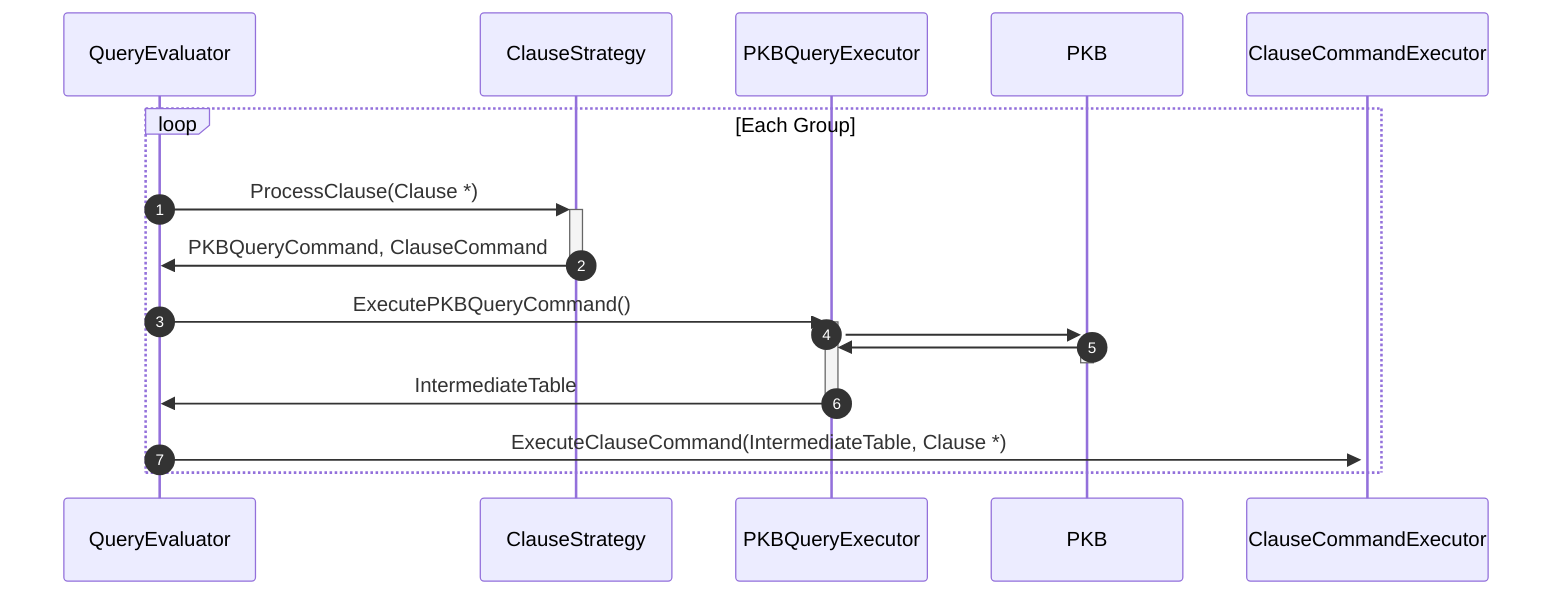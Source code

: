 sequenceDiagram
    autonumber
    participant QueryEvaluator
    participant ClauseStrategy
    participant PKBQueryExecutor
    participant PKB
    participant ClauseCommandExecutor

    loop Each Group
    QueryEvaluator->>+ClauseStrategy: ProcessClause(Clause *)
    ClauseStrategy->>-QueryEvaluator: PKBQueryCommand, ClauseCommand
    QueryEvaluator->>+PKBQueryExecutor: ExecutePKBQueryCommand()

    PKBQueryExecutor->>+PKB:
    PKB->>-PKBQueryExecutor:

    PKBQueryExecutor->>-QueryEvaluator: IntermediateTable
    QueryEvaluator->>+ClauseCommandExecutor: ExecuteClauseCommand(IntermediateTable, Clause *)

    end
